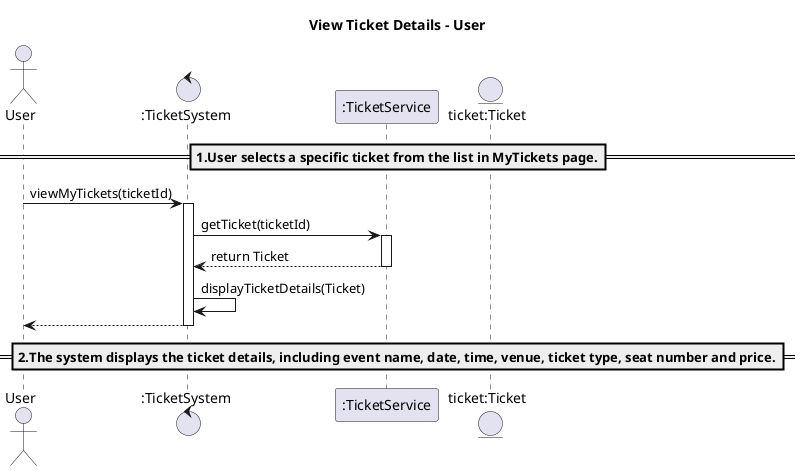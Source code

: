 @startuml
title View Ticket Details - User

actor User
control ":TicketSystem" as UD
participant ":TicketService" as TS
entity "ticket:Ticket" as ticket

== 1.User selects a specific ticket from the list in MyTickets page.==
User -> UD : viewMyTickets(ticketId)
activate UD
UD -> TS : getTicket(ticketId)
activate TS
TS --> UD : return Ticket
deactivate TS
UD -> UD : displayTicketDetails(Ticket)
UD --> User :
deactivate UD
==2.The system displays the ticket details, including event name, date, time, venue, ticket type, seat number and price.==
@enduml
